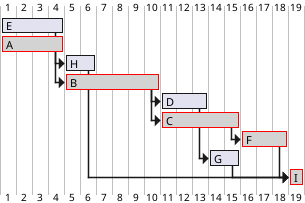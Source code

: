 @startgantt
[E] requires 4 days
[A] requires 4 days
[A] is colored in LightGray/Red
[H] requires 2 days
[H] starts at [E]'s end
[B] requires 6 days
[B] is colored in LightGray/Red
[B] starts at [A]'s end
[D] requires 3 days
[D] starts at [B]'s end
[C] requires 5 days
[C] is colored in LightGray/Red
[C] starts at [B]'s end
[F] requires 3 days
[F] is colored in LightGray/Red
[F] starts at [C]'s end
[G] requires 2 days
[G] starts at [D]'s end
[I] requires 1 days
[I] is colored in LightGray/Red
[I] starts at [F]'s end
[I] starts at [G]'s end
[I] starts at [H]'s end
@endgantt

